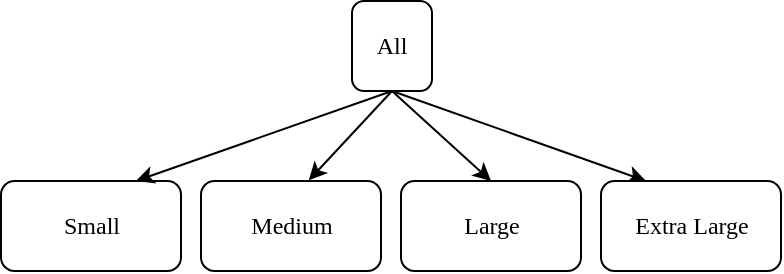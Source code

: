 <mxfile version="10.6.6" type="device"><diagram name="Page-1" id="10a91c8b-09ff-31b1-d368-03940ed4cc9e"><mxGraphModel dx="797" dy="461" grid="1" gridSize="10" guides="1" tooltips="1" connect="1" arrows="1" fold="1" page="1" pageScale="1" pageWidth="400" pageHeight="400" background="#ffffff" math="0" shadow="0"><root><mxCell id="0"/><mxCell id="1" parent="0"/><mxCell id="62893188c0fa7362-12" value="Small&lt;br&gt;" style="whiteSpace=wrap;html=1;rounded=1;shadow=0;labelBackgroundColor=none;strokeColor=#000000;strokeWidth=1;fillColor=#ffffff;fontFamily=Verdana;fontSize=12;fontColor=#000000;align=center;glass=0;" parent="1" vertex="1"><mxGeometry x="204.5" y="152.5" width="90" height="45" as="geometry"/></mxCell><mxCell id="zqjU6Is-Ee5SVb4OP-bb-6" value="Large&lt;br&gt;" style="whiteSpace=wrap;html=1;rounded=1;shadow=0;labelBackgroundColor=none;strokeColor=#000000;strokeWidth=1;fillColor=#ffffff;fontFamily=Verdana;fontSize=12;fontColor=#000000;align=center;" parent="1" vertex="1"><mxGeometry x="404.5" y="152.5" width="90" height="45" as="geometry"/></mxCell><mxCell id="zqjU6Is-Ee5SVb4OP-bb-23" style="edgeStyle=none;rounded=0;orthogonalLoop=1;jettySize=auto;html=0;exitX=0.5;exitY=1;exitDx=0;exitDy=0;entryX=0.75;entryY=0;entryDx=0;entryDy=0;endArrow=classic;endFill=1;fontColor=none;shadow=0;" parent="1" source="zqjU6Is-Ee5SVb4OP-bb-21" target="62893188c0fa7362-12" edge="1"><mxGeometry relative="1" as="geometry"/></mxCell><mxCell id="zqjU6Is-Ee5SVb4OP-bb-24" style="edgeStyle=none;rounded=0;orthogonalLoop=1;jettySize=auto;html=0;exitX=0.5;exitY=1;exitDx=0;exitDy=0;entryX=0.5;entryY=0;entryDx=0;entryDy=0;endArrow=classic;endFill=1;fontColor=none;shadow=0;" parent="1" source="zqjU6Is-Ee5SVb4OP-bb-21" target="zqjU6Is-Ee5SVb4OP-bb-6" edge="1"><mxGeometry relative="1" as="geometry"/></mxCell><mxCell id="CtPt7kRRKyrElE4kS757-3" style="edgeStyle=orthogonalEdgeStyle;orthogonalLoop=1;jettySize=auto;html=1;strokeColor=none;rounded=0;" edge="1" parent="1" source="zqjU6Is-Ee5SVb4OP-bb-21" target="CtPt7kRRKyrElE4kS757-1"><mxGeometry relative="1" as="geometry"/></mxCell><mxCell id="CtPt7kRRKyrElE4kS757-5" style="edgeStyle=none;rounded=0;orthogonalLoop=1;jettySize=auto;html=1;strokeColor=#000000;exitX=0.5;exitY=1;exitDx=0;exitDy=0;entryX=0.599;entryY=-0.008;entryDx=0;entryDy=0;entryPerimeter=0;" edge="1" parent="1" source="zqjU6Is-Ee5SVb4OP-bb-21" target="CtPt7kRRKyrElE4kS757-1"><mxGeometry relative="1" as="geometry"><mxPoint x="365" y="160" as="targetPoint"/></mxGeometry></mxCell><mxCell id="CtPt7kRRKyrElE4kS757-6" style="edgeStyle=none;rounded=0;orthogonalLoop=1;jettySize=auto;html=1;strokeColor=#000000;exitX=0.5;exitY=1;exitDx=0;exitDy=0;entryX=0.25;entryY=0;entryDx=0;entryDy=0;" edge="1" parent="1" source="zqjU6Is-Ee5SVb4OP-bb-21" target="CtPt7kRRKyrElE4kS757-2"><mxGeometry relative="1" as="geometry"/></mxCell><mxCell id="zqjU6Is-Ee5SVb4OP-bb-21" value="All" style="whiteSpace=wrap;html=1;rounded=1;shadow=0;labelBackgroundColor=none;strokeColor=#000000;strokeWidth=1;fillColor=#ffffff;fontFamily=Verdana;fontSize=12;fontColor=#000000;align=center;" parent="1" vertex="1"><mxGeometry x="380" y="62.5" width="40" height="45" as="geometry"/></mxCell><mxCell id="CtPt7kRRKyrElE4kS757-1" value="Medium" style="whiteSpace=wrap;html=1;rounded=1;shadow=0;labelBackgroundColor=none;strokeColor=#000000;strokeWidth=1;fillColor=#ffffff;fontFamily=Verdana;fontSize=12;fontColor=#000000;align=center;glass=0;" vertex="1" parent="1"><mxGeometry x="304.5" y="152.5" width="90" height="45" as="geometry"/></mxCell><mxCell id="CtPt7kRRKyrElE4kS757-2" value="Extra Large&lt;br&gt;" style="whiteSpace=wrap;html=1;rounded=1;shadow=0;labelBackgroundColor=none;strokeColor=#000000;strokeWidth=1;fillColor=#ffffff;fontFamily=Verdana;fontSize=12;fontColor=#000000;align=center;glass=0;" vertex="1" parent="1"><mxGeometry x="504.5" y="152.5" width="90" height="45" as="geometry"/></mxCell></root></mxGraphModel></diagram></mxfile>